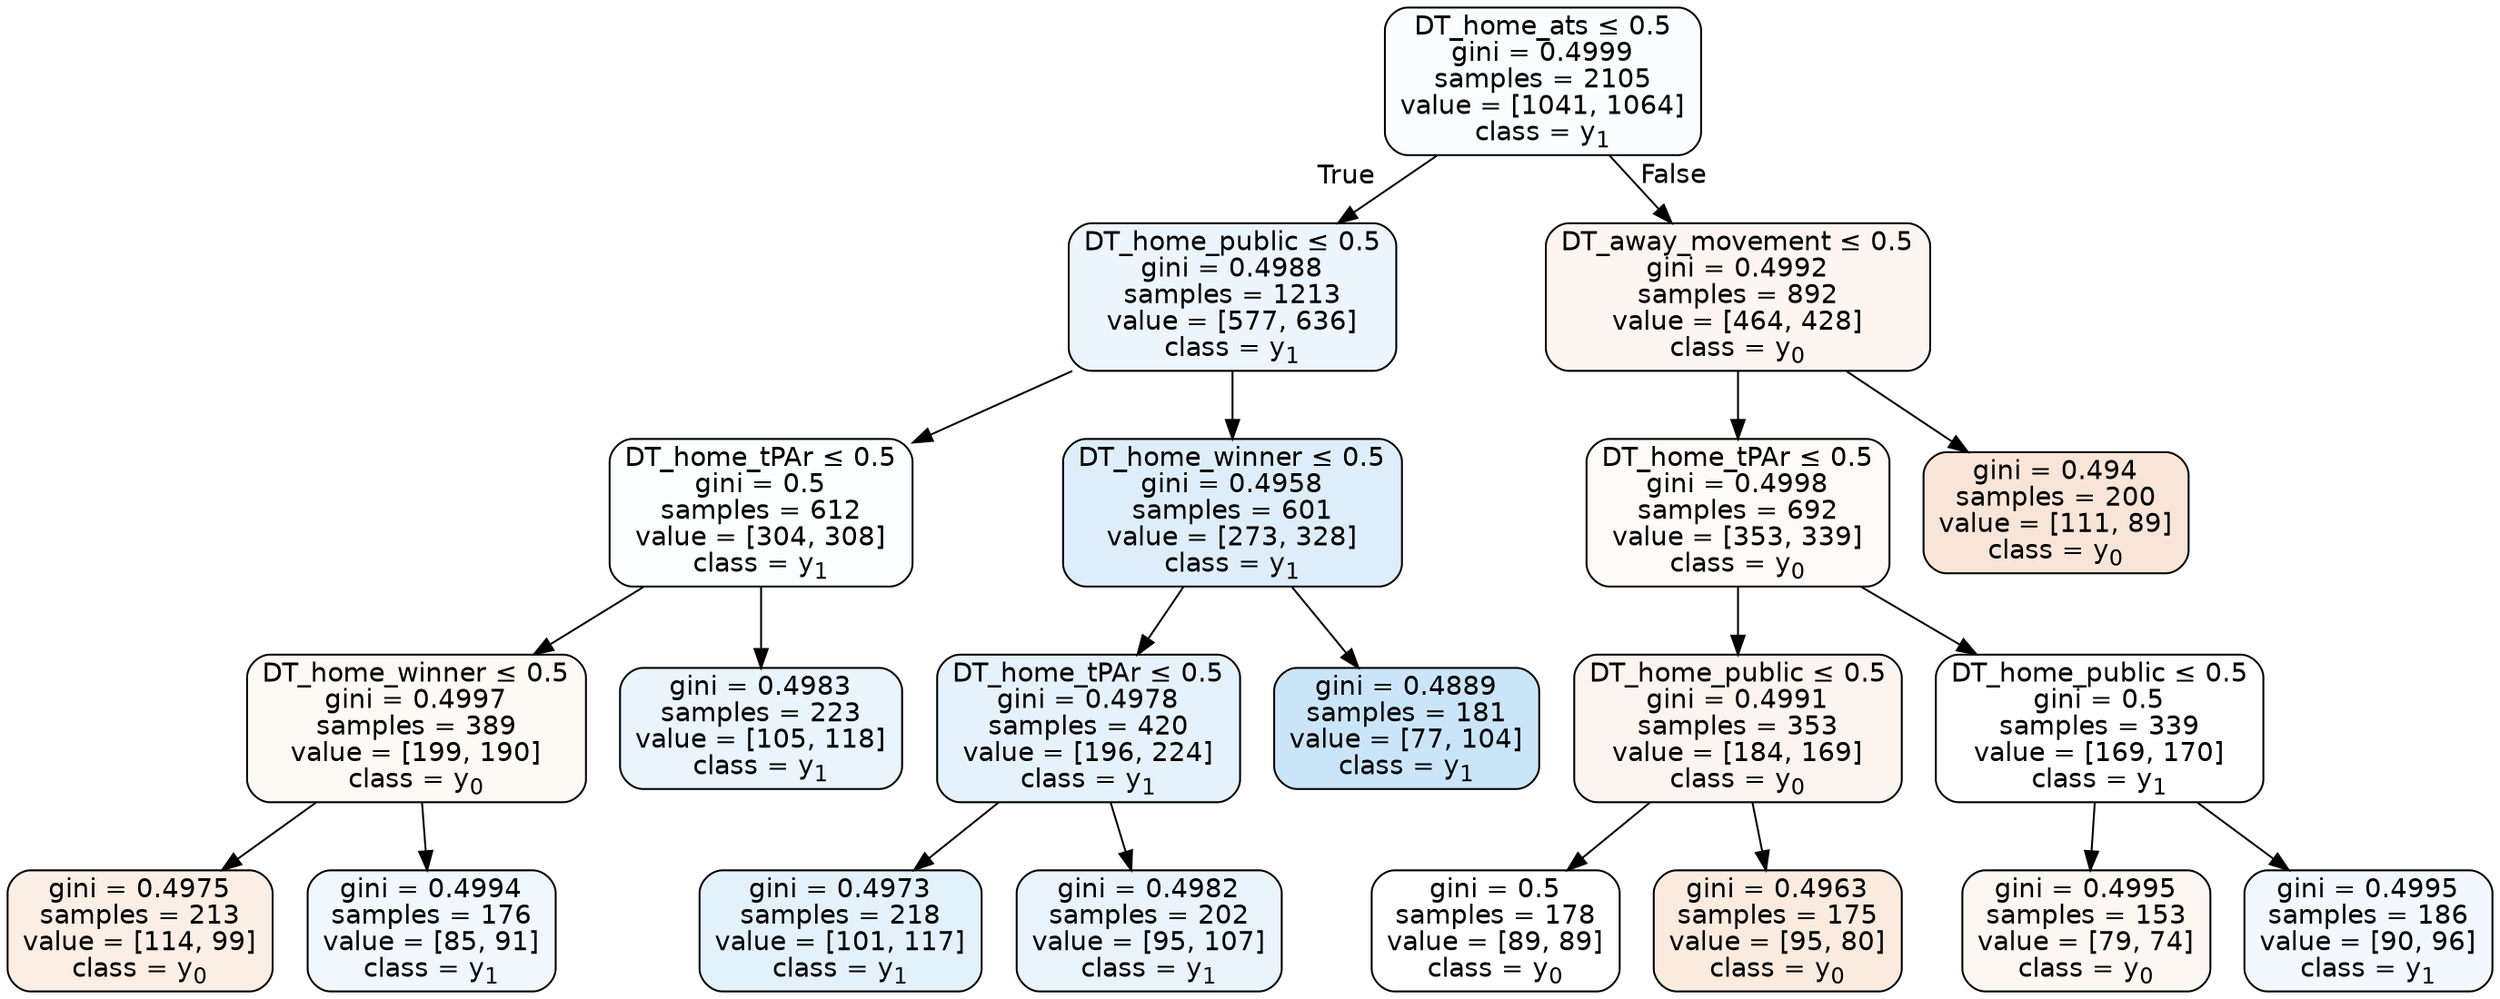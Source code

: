 digraph Tree {
node [shape=box, style="filled, rounded", color="black", fontname=helvetica] ;
edge [fontname=helvetica] ;
0 [label=<DT_home_ats &le; 0.5<br/>gini = 0.4999<br/>samples = 2105<br/>value = [1041, 1064]<br/>class = y<SUB>1</SUB>>, fillcolor="#399de506"] ;
1 [label=<DT_home_public &le; 0.5<br/>gini = 0.4988<br/>samples = 1213<br/>value = [577, 636]<br/>class = y<SUB>1</SUB>>, fillcolor="#399de518"] ;
0 -> 1 [labeldistance=2.5, labelangle=45, headlabel="True"] ;
2 [label=<DT_home_tPAr &le; 0.5<br/>gini = 0.5<br/>samples = 612<br/>value = [304, 308]<br/>class = y<SUB>1</SUB>>, fillcolor="#399de503"] ;
1 -> 2 ;
3 [label=<DT_home_winner &le; 0.5<br/>gini = 0.4997<br/>samples = 389<br/>value = [199, 190]<br/>class = y<SUB>0</SUB>>, fillcolor="#e581390c"] ;
2 -> 3 ;
4 [label=<gini = 0.4975<br/>samples = 213<br/>value = [114, 99]<br/>class = y<SUB>0</SUB>>, fillcolor="#e5813922"] ;
3 -> 4 ;
5 [label=<gini = 0.4994<br/>samples = 176<br/>value = [85, 91]<br/>class = y<SUB>1</SUB>>, fillcolor="#399de511"] ;
3 -> 5 ;
6 [label=<gini = 0.4983<br/>samples = 223<br/>value = [105, 118]<br/>class = y<SUB>1</SUB>>, fillcolor="#399de51c"] ;
2 -> 6 ;
7 [label=<DT_home_winner &le; 0.5<br/>gini = 0.4958<br/>samples = 601<br/>value = [273, 328]<br/>class = y<SUB>1</SUB>>, fillcolor="#399de52b"] ;
1 -> 7 ;
8 [label=<DT_home_tPAr &le; 0.5<br/>gini = 0.4978<br/>samples = 420<br/>value = [196, 224]<br/>class = y<SUB>1</SUB>>, fillcolor="#399de520"] ;
7 -> 8 ;
9 [label=<gini = 0.4973<br/>samples = 218<br/>value = [101, 117]<br/>class = y<SUB>1</SUB>>, fillcolor="#399de523"] ;
8 -> 9 ;
10 [label=<gini = 0.4982<br/>samples = 202<br/>value = [95, 107]<br/>class = y<SUB>1</SUB>>, fillcolor="#399de51d"] ;
8 -> 10 ;
11 [label=<gini = 0.4889<br/>samples = 181<br/>value = [77, 104]<br/>class = y<SUB>1</SUB>>, fillcolor="#399de542"] ;
7 -> 11 ;
12 [label=<DT_away_movement &le; 0.5<br/>gini = 0.4992<br/>samples = 892<br/>value = [464, 428]<br/>class = y<SUB>0</SUB>>, fillcolor="#e5813914"] ;
0 -> 12 [labeldistance=2.5, labelangle=-45, headlabel="False"] ;
13 [label=<DT_home_tPAr &le; 0.5<br/>gini = 0.4998<br/>samples = 692<br/>value = [353, 339]<br/>class = y<SUB>0</SUB>>, fillcolor="#e581390a"] ;
12 -> 13 ;
14 [label=<DT_home_public &le; 0.5<br/>gini = 0.4991<br/>samples = 353<br/>value = [184, 169]<br/>class = y<SUB>0</SUB>>, fillcolor="#e5813915"] ;
13 -> 14 ;
15 [label=<gini = 0.5<br/>samples = 178<br/>value = [89, 89]<br/>class = y<SUB>0</SUB>>, fillcolor="#e5813900"] ;
14 -> 15 ;
16 [label=<gini = 0.4963<br/>samples = 175<br/>value = [95, 80]<br/>class = y<SUB>0</SUB>>, fillcolor="#e5813928"] ;
14 -> 16 ;
17 [label=<DT_home_public &le; 0.5<br/>gini = 0.5<br/>samples = 339<br/>value = [169, 170]<br/>class = y<SUB>1</SUB>>, fillcolor="#399de501"] ;
13 -> 17 ;
18 [label=<gini = 0.4995<br/>samples = 153<br/>value = [79, 74]<br/>class = y<SUB>0</SUB>>, fillcolor="#e5813910"] ;
17 -> 18 ;
19 [label=<gini = 0.4995<br/>samples = 186<br/>value = [90, 96]<br/>class = y<SUB>1</SUB>>, fillcolor="#399de510"] ;
17 -> 19 ;
20 [label=<gini = 0.494<br/>samples = 200<br/>value = [111, 89]<br/>class = y<SUB>0</SUB>>, fillcolor="#e5813933"] ;
12 -> 20 ;
}